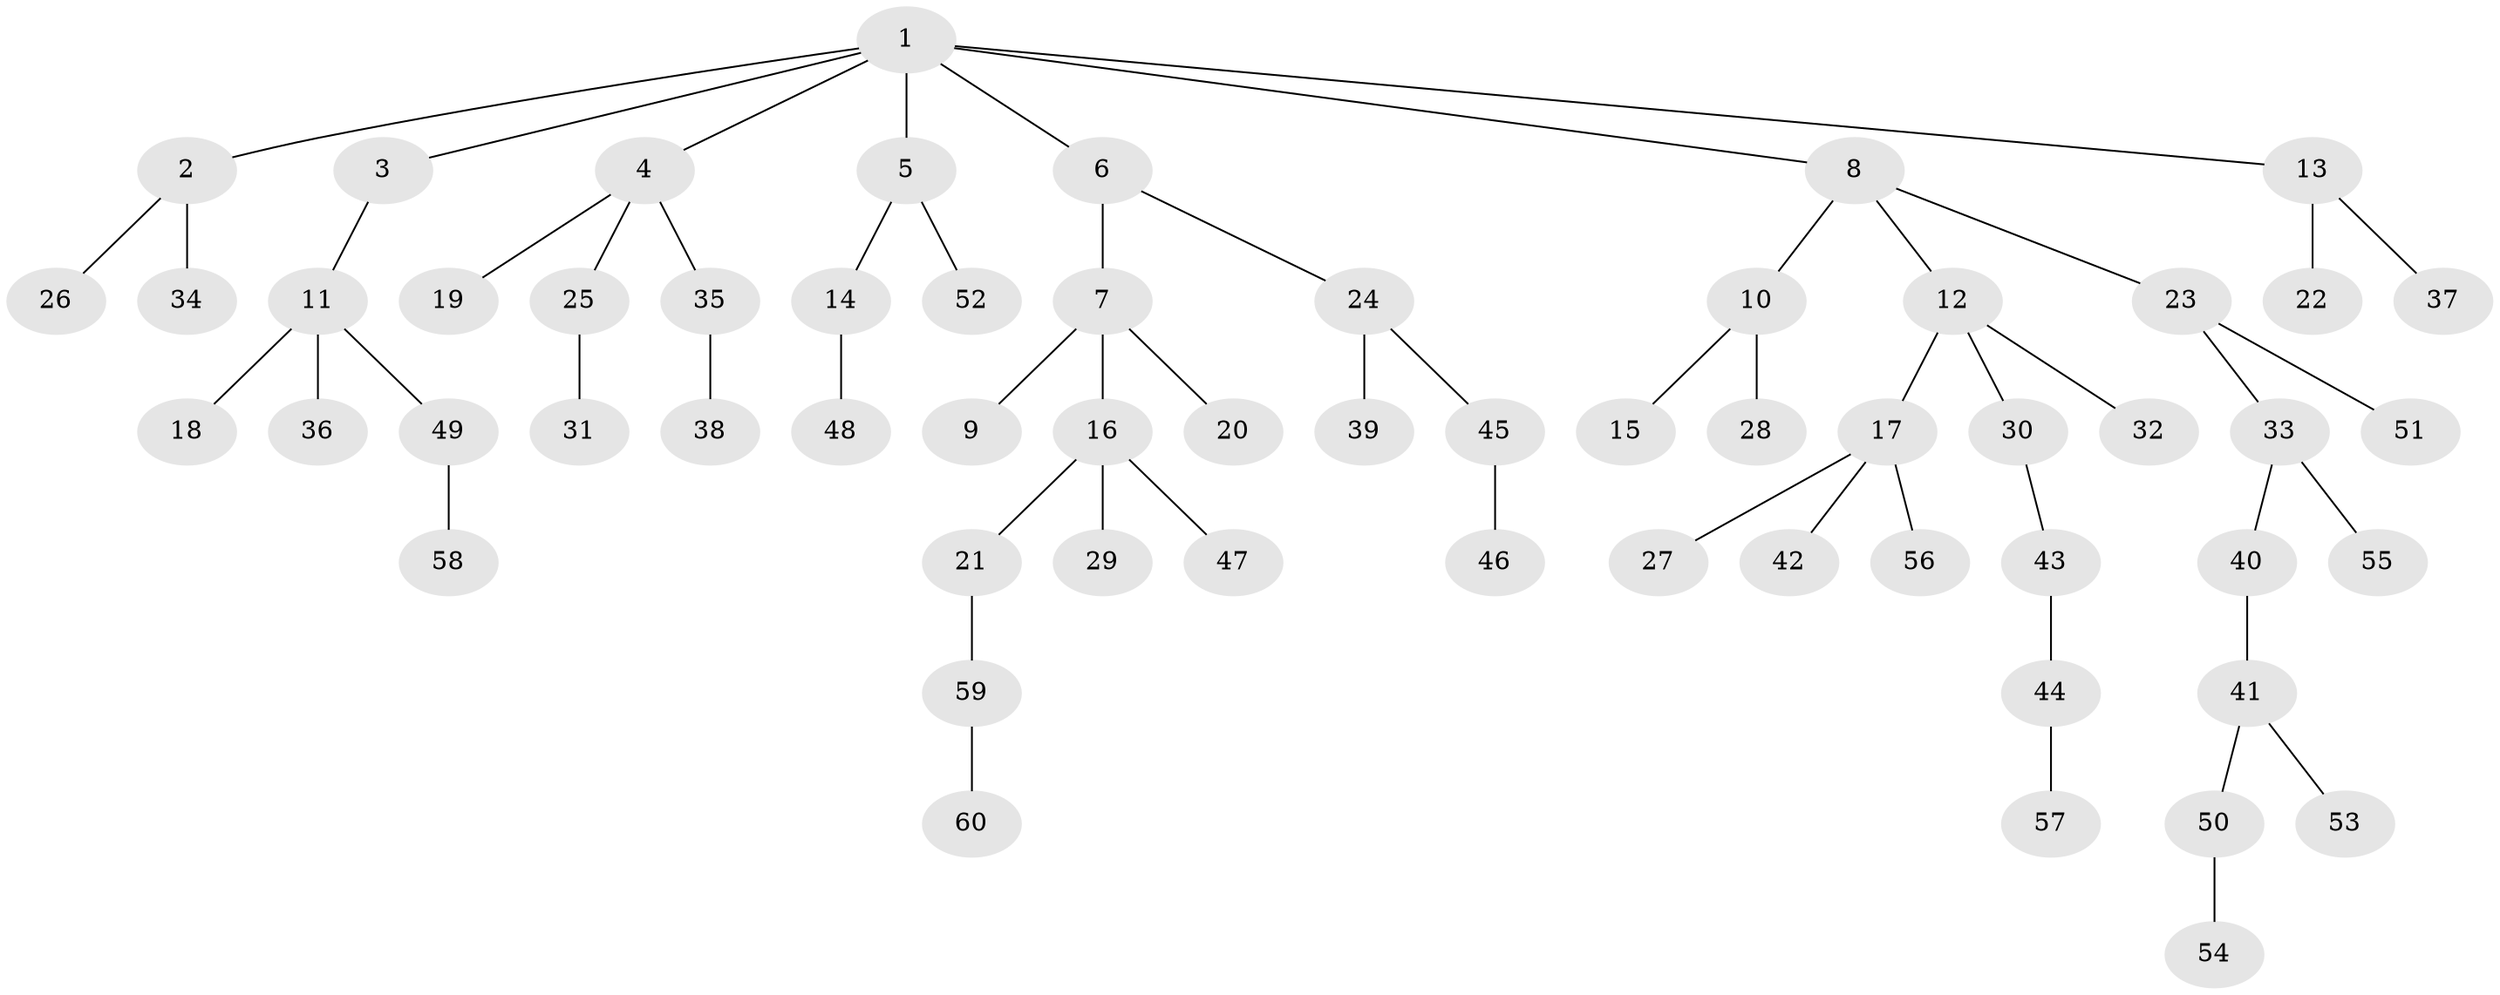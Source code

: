 // Generated by graph-tools (version 1.1) at 2025/50/03/09/25 03:50:22]
// undirected, 60 vertices, 59 edges
graph export_dot {
graph [start="1"]
  node [color=gray90,style=filled];
  1;
  2;
  3;
  4;
  5;
  6;
  7;
  8;
  9;
  10;
  11;
  12;
  13;
  14;
  15;
  16;
  17;
  18;
  19;
  20;
  21;
  22;
  23;
  24;
  25;
  26;
  27;
  28;
  29;
  30;
  31;
  32;
  33;
  34;
  35;
  36;
  37;
  38;
  39;
  40;
  41;
  42;
  43;
  44;
  45;
  46;
  47;
  48;
  49;
  50;
  51;
  52;
  53;
  54;
  55;
  56;
  57;
  58;
  59;
  60;
  1 -- 2;
  1 -- 3;
  1 -- 4;
  1 -- 5;
  1 -- 6;
  1 -- 8;
  1 -- 13;
  2 -- 26;
  2 -- 34;
  3 -- 11;
  4 -- 19;
  4 -- 25;
  4 -- 35;
  5 -- 14;
  5 -- 52;
  6 -- 7;
  6 -- 24;
  7 -- 9;
  7 -- 16;
  7 -- 20;
  8 -- 10;
  8 -- 12;
  8 -- 23;
  10 -- 15;
  10 -- 28;
  11 -- 18;
  11 -- 36;
  11 -- 49;
  12 -- 17;
  12 -- 30;
  12 -- 32;
  13 -- 22;
  13 -- 37;
  14 -- 48;
  16 -- 21;
  16 -- 29;
  16 -- 47;
  17 -- 27;
  17 -- 42;
  17 -- 56;
  21 -- 59;
  23 -- 33;
  23 -- 51;
  24 -- 39;
  24 -- 45;
  25 -- 31;
  30 -- 43;
  33 -- 40;
  33 -- 55;
  35 -- 38;
  40 -- 41;
  41 -- 50;
  41 -- 53;
  43 -- 44;
  44 -- 57;
  45 -- 46;
  49 -- 58;
  50 -- 54;
  59 -- 60;
}
